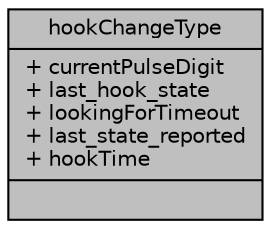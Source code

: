 digraph "hookChangeType"
{
  edge [fontname="Helvetica",fontsize="10",labelfontname="Helvetica",labelfontsize="10"];
  node [fontname="Helvetica",fontsize="10",shape=record];
  Node1 [label="{hookChangeType\n|+ currentPulseDigit\l+ last_hook_state\l+ lookingForTimeout\l+ last_state_reported\l+ hookTime\l|}",height=0.2,width=0.4,color="black", fillcolor="grey75", style="filled", fontcolor="black"];
}
